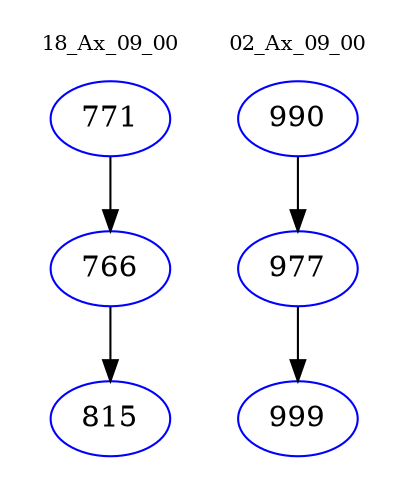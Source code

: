 digraph{
subgraph cluster_0 {
color = white
label = "18_Ax_09_00";
fontsize=10;
T0_771 [label="771", color="blue"]
T0_771 -> T0_766 [color="black"]
T0_766 [label="766", color="blue"]
T0_766 -> T0_815 [color="black"]
T0_815 [label="815", color="blue"]
}
subgraph cluster_1 {
color = white
label = "02_Ax_09_00";
fontsize=10;
T1_990 [label="990", color="blue"]
T1_990 -> T1_977 [color="black"]
T1_977 [label="977", color="blue"]
T1_977 -> T1_999 [color="black"]
T1_999 [label="999", color="blue"]
}
}

